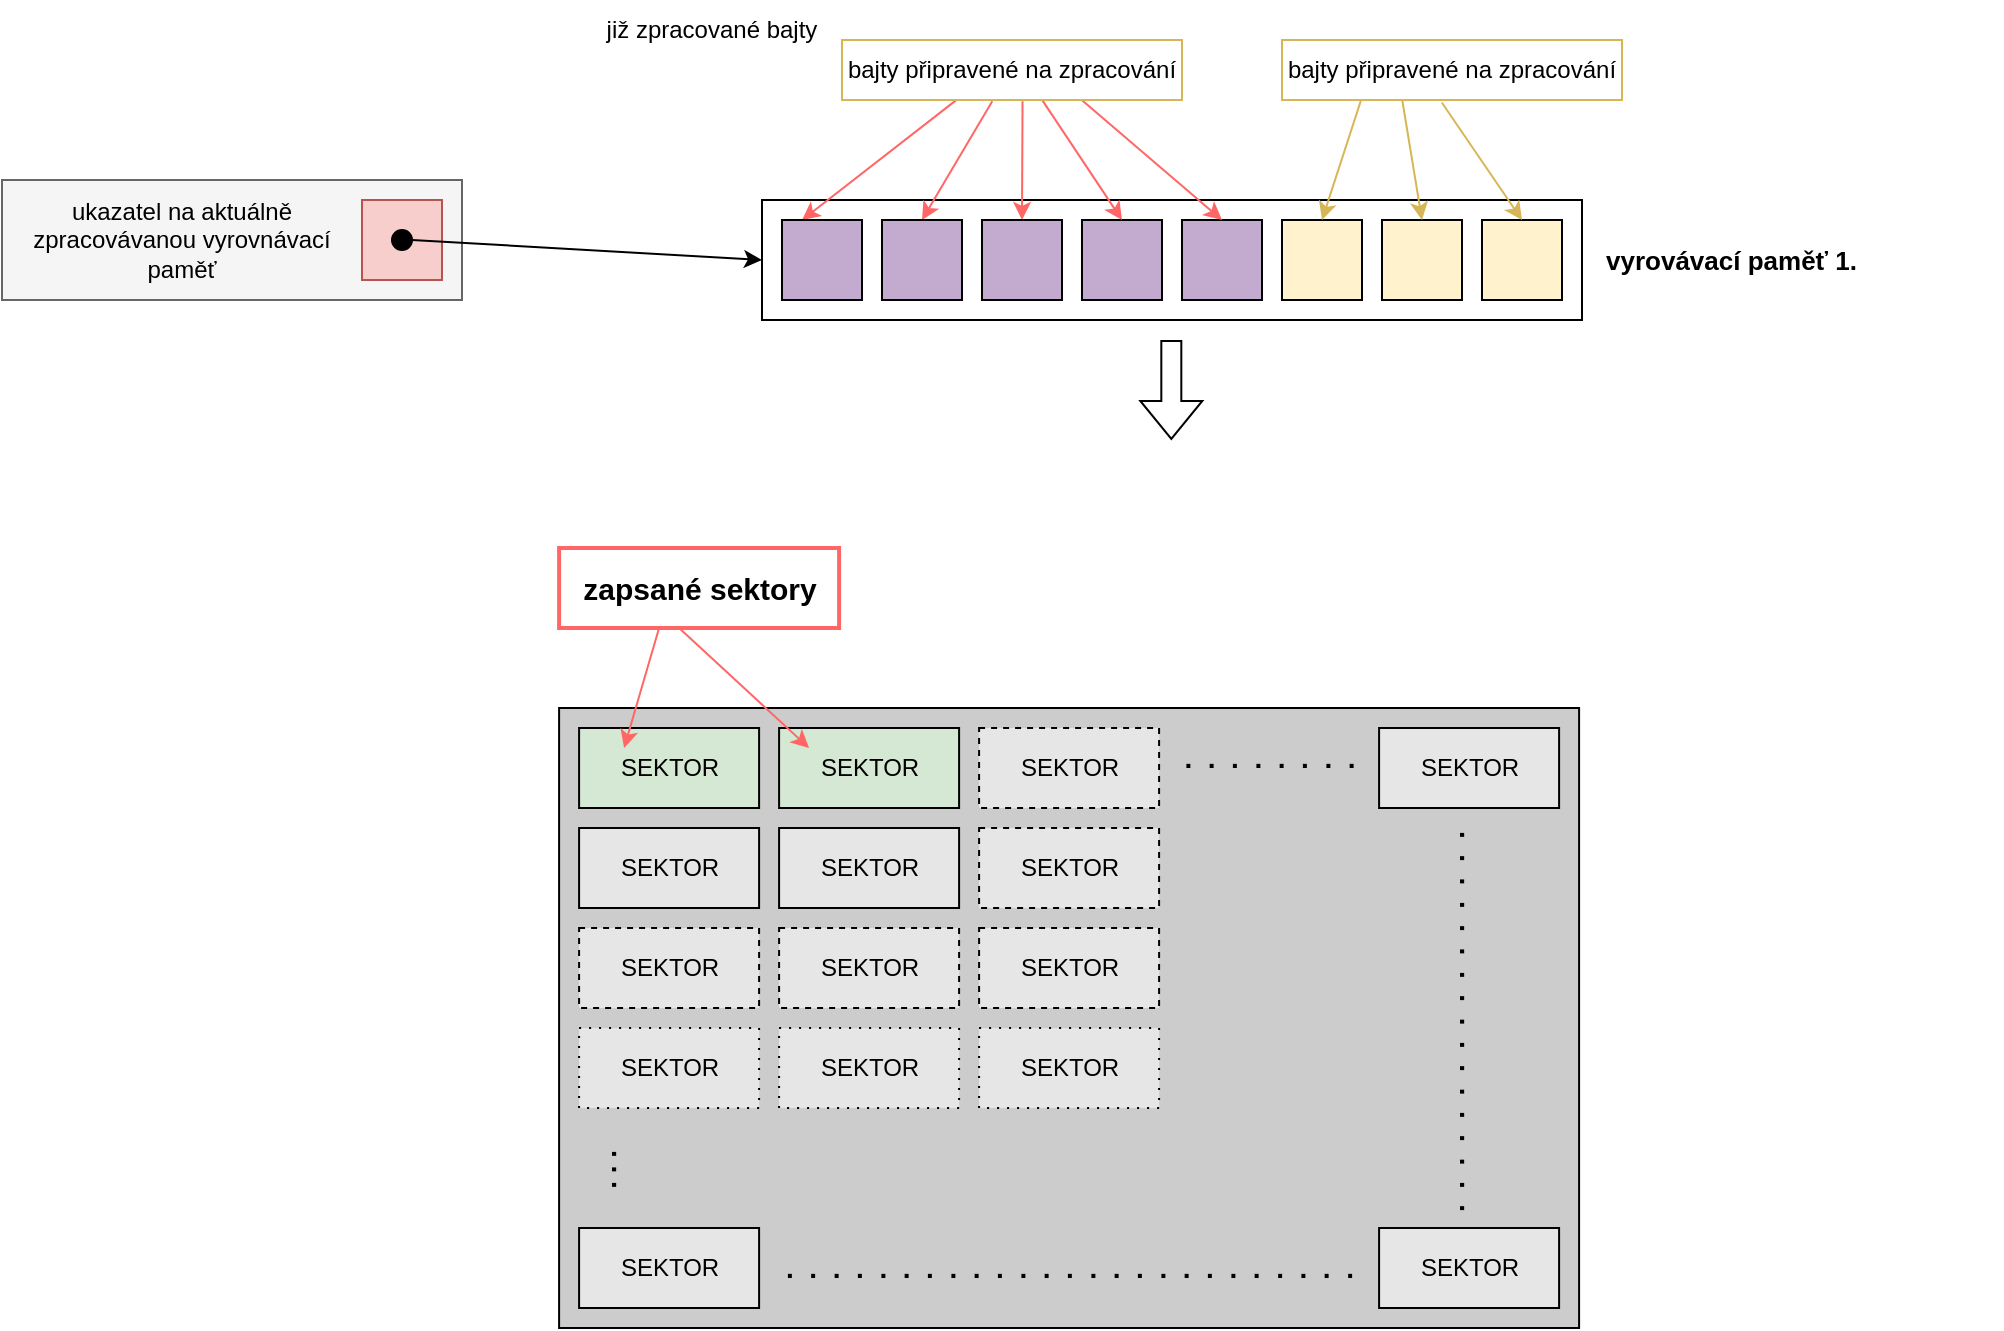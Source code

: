 <mxfile version="26.0.9">
  <diagram name="Page-1" id="LGPMgBIfTs9LsEEEOlJE">
    <mxGraphModel dx="989" dy="610" grid="1" gridSize="10" guides="1" tooltips="1" connect="1" arrows="1" fold="1" page="1" pageScale="1" pageWidth="1169" pageHeight="827" math="0" shadow="0">
      <root>
        <mxCell id="0" />
        <mxCell id="1" parent="0" />
        <mxCell id="0NhfyobeQGz_dx_P05Bh-1" value="" style="rounded=0;whiteSpace=wrap;html=1;" vertex="1" parent="1">
          <mxGeometry x="420" y="240" width="410" height="60" as="geometry" />
        </mxCell>
        <mxCell id="0NhfyobeQGz_dx_P05Bh-2" value="" style="rounded=0;whiteSpace=wrap;html=1;fillColor=#FFF2CC;strokeColor=#000000;" vertex="1" parent="1">
          <mxGeometry x="780" y="250" width="40" height="40" as="geometry" />
        </mxCell>
        <mxCell id="0NhfyobeQGz_dx_P05Bh-3" value="" style="rounded=0;whiteSpace=wrap;html=1;fillColor=#FFF2CC;strokeColor=#000000;" vertex="1" parent="1">
          <mxGeometry x="680" y="250" width="40" height="40" as="geometry" />
        </mxCell>
        <mxCell id="0NhfyobeQGz_dx_P05Bh-4" value="" style="rounded=0;whiteSpace=wrap;html=1;fillColor=#FFF2CC;strokeColor=#000000;" vertex="1" parent="1">
          <mxGeometry x="730" y="250" width="40" height="40" as="geometry" />
        </mxCell>
        <mxCell id="0NhfyobeQGz_dx_P05Bh-6" value="" style="rounded=0;whiteSpace=wrap;html=1;fillColor=#C3ABD0;strokeColor=#000000;" vertex="1" parent="1">
          <mxGeometry x="630" y="250" width="40" height="40" as="geometry" />
        </mxCell>
        <mxCell id="0NhfyobeQGz_dx_P05Bh-10" value="" style="endArrow=classic;html=1;rounded=0;entryX=0.25;entryY=0;entryDx=0;entryDy=0;fillColor=#f8cecc;strokeColor=#FF6666;exitX=0.335;exitY=1.006;exitDx=0;exitDy=0;exitPerimeter=0;" edge="1" parent="1" source="0NhfyobeQGz_dx_P05Bh-37">
          <mxGeometry width="50" height="50" relative="1" as="geometry">
            <mxPoint x="500" y="190" as="sourcePoint" />
            <mxPoint x="440.0" y="250" as="targetPoint" />
          </mxGeometry>
        </mxCell>
        <mxCell id="0NhfyobeQGz_dx_P05Bh-11" value="" style="endArrow=classic;html=1;rounded=0;entryX=0.5;entryY=0;entryDx=0;entryDy=0;fillColor=#f8cecc;strokeColor=#FF6666;exitX=0.442;exitY=1.019;exitDx=0;exitDy=0;exitPerimeter=0;" edge="1" parent="1" target="0NhfyobeQGz_dx_P05Bh-32" source="0NhfyobeQGz_dx_P05Bh-37">
          <mxGeometry width="50" height="50" relative="1" as="geometry">
            <mxPoint x="520" y="190" as="sourcePoint" />
            <mxPoint x="490.0" y="250" as="targetPoint" />
          </mxGeometry>
        </mxCell>
        <mxCell id="0NhfyobeQGz_dx_P05Bh-12" value="" style="endArrow=classic;html=1;rounded=0;entryX=0.5;entryY=0;entryDx=0;entryDy=0;fillColor=#f8cecc;strokeColor=#FF6666;exitX=0.531;exitY=1.019;exitDx=0;exitDy=0;exitPerimeter=0;" edge="1" parent="1" source="0NhfyobeQGz_dx_P05Bh-37" target="0NhfyobeQGz_dx_P05Bh-33">
          <mxGeometry width="50" height="50" relative="1" as="geometry">
            <mxPoint x="540" y="190" as="sourcePoint" />
            <mxPoint x="540" y="250" as="targetPoint" />
          </mxGeometry>
        </mxCell>
        <mxCell id="0NhfyobeQGz_dx_P05Bh-13" value="již zpracované bajty" style="text;html=1;align=center;verticalAlign=middle;whiteSpace=wrap;rounded=0;" vertex="1" parent="1">
          <mxGeometry x="330" y="140" width="130" height="30" as="geometry" />
        </mxCell>
        <mxCell id="0NhfyobeQGz_dx_P05Bh-17" value="" style="endArrow=classic;html=1;rounded=0;exitX=0.234;exitY=0.976;exitDx=0;exitDy=0;entryX=0.5;entryY=0;entryDx=0;entryDy=0;fillColor=#fff2cc;strokeColor=#d6b656;exitPerimeter=0;" edge="1" parent="1" source="0NhfyobeQGz_dx_P05Bh-20" target="0NhfyobeQGz_dx_P05Bh-3">
          <mxGeometry width="50" height="50" relative="1" as="geometry">
            <mxPoint x="701.42" y="191.38" as="sourcePoint" />
            <mxPoint x="720" y="300" as="targetPoint" />
          </mxGeometry>
        </mxCell>
        <mxCell id="0NhfyobeQGz_dx_P05Bh-18" value="" style="endArrow=classic;html=1;rounded=0;exitX=0.354;exitY=1.012;exitDx=0;exitDy=0;entryX=0.5;entryY=0;entryDx=0;entryDy=0;fillColor=#fff2cc;strokeColor=#d6b656;exitPerimeter=0;" edge="1" parent="1" source="0NhfyobeQGz_dx_P05Bh-20" target="0NhfyobeQGz_dx_P05Bh-4">
          <mxGeometry width="50" height="50" relative="1" as="geometry">
            <mxPoint x="725" y="190" as="sourcePoint" />
            <mxPoint x="710" y="260" as="targetPoint" />
          </mxGeometry>
        </mxCell>
        <mxCell id="0NhfyobeQGz_dx_P05Bh-19" value="" style="endArrow=classic;html=1;rounded=0;exitX=0.47;exitY=1.042;exitDx=0;exitDy=0;entryX=0.5;entryY=0;entryDx=0;entryDy=0;fillColor=#fff2cc;strokeColor=#d6b656;exitPerimeter=0;" edge="1" parent="1" source="0NhfyobeQGz_dx_P05Bh-20" target="0NhfyobeQGz_dx_P05Bh-2">
          <mxGeometry width="50" height="50" relative="1" as="geometry">
            <mxPoint x="770" y="190" as="sourcePoint" />
            <mxPoint x="760" y="260" as="targetPoint" />
          </mxGeometry>
        </mxCell>
        <mxCell id="0NhfyobeQGz_dx_P05Bh-20" value="bajty připravené na zpracování" style="rounded=0;whiteSpace=wrap;html=1;strokeColor=#D6B656;" vertex="1" parent="1">
          <mxGeometry x="680" y="160" width="170" height="30" as="geometry" />
        </mxCell>
        <mxCell id="0NhfyobeQGz_dx_P05Bh-21" value="&lt;font style=&quot;font-size: 13px;&quot;&gt;&lt;b&gt;vyrovávací paměť 1.&lt;/b&gt;&lt;/font&gt;" style="text;html=1;align=left;verticalAlign=middle;whiteSpace=wrap;rounded=0;" vertex="1" parent="1">
          <mxGeometry x="840" y="255" width="200" height="30" as="geometry" />
        </mxCell>
        <mxCell id="0NhfyobeQGz_dx_P05Bh-22" value="" style="rounded=0;whiteSpace=wrap;html=1;fillColor=#f5f5f5;fontColor=#333333;strokeColor=#666666;" vertex="1" parent="1">
          <mxGeometry x="40" y="230" width="230" height="60" as="geometry" />
        </mxCell>
        <mxCell id="0NhfyobeQGz_dx_P05Bh-23" value="ukazatel na aktuálně zpracovávanou vyrovnávací paměť" style="text;html=1;align=center;verticalAlign=middle;whiteSpace=wrap;rounded=0;" vertex="1" parent="1">
          <mxGeometry x="50" y="230" width="160" height="60" as="geometry" />
        </mxCell>
        <mxCell id="0NhfyobeQGz_dx_P05Bh-24" value="" style="rounded=0;whiteSpace=wrap;html=1;fillColor=#f8cecc;strokeColor=#b85450;" vertex="1" parent="1">
          <mxGeometry x="220" y="240" width="40" height="40" as="geometry" />
        </mxCell>
        <mxCell id="0NhfyobeQGz_dx_P05Bh-25" value="" style="ellipse;whiteSpace=wrap;html=1;aspect=fixed;fillColor=#000000;" vertex="1" parent="1">
          <mxGeometry x="235" y="255" width="10" height="10" as="geometry" />
        </mxCell>
        <mxCell id="0NhfyobeQGz_dx_P05Bh-26" value="" style="endArrow=classic;html=1;rounded=0;exitX=1;exitY=0.5;exitDx=0;exitDy=0;entryX=0;entryY=0.5;entryDx=0;entryDy=0;" edge="1" parent="1" source="0NhfyobeQGz_dx_P05Bh-25" target="0NhfyobeQGz_dx_P05Bh-1">
          <mxGeometry width="50" height="50" relative="1" as="geometry">
            <mxPoint x="190" y="290" as="sourcePoint" />
            <mxPoint x="380" y="250" as="targetPoint" />
          </mxGeometry>
        </mxCell>
        <mxCell id="0NhfyobeQGz_dx_P05Bh-27" value="" style="shape=flexArrow;endArrow=classic;html=1;rounded=0;" edge="1" parent="1">
          <mxGeometry width="50" height="50" relative="1" as="geometry">
            <mxPoint x="624.66" y="310" as="sourcePoint" />
            <mxPoint x="624.66" y="360" as="targetPoint" />
          </mxGeometry>
        </mxCell>
        <mxCell id="0NhfyobeQGz_dx_P05Bh-28" value="" style="rounded=0;whiteSpace=wrap;html=1;fillColor=#C3ABD0;strokeColor=#000000;" vertex="1" parent="1">
          <mxGeometry x="430" y="250" width="40" height="40" as="geometry" />
        </mxCell>
        <mxCell id="0NhfyobeQGz_dx_P05Bh-32" value="" style="rounded=0;whiteSpace=wrap;html=1;fillColor=#C3ABD0;strokeColor=#000000;" vertex="1" parent="1">
          <mxGeometry x="480" y="250" width="40" height="40" as="geometry" />
        </mxCell>
        <mxCell id="0NhfyobeQGz_dx_P05Bh-33" value="" style="rounded=0;whiteSpace=wrap;html=1;fillColor=#C3ABD0;strokeColor=#000000;" vertex="1" parent="1">
          <mxGeometry x="530" y="250" width="40" height="40" as="geometry" />
        </mxCell>
        <mxCell id="0NhfyobeQGz_dx_P05Bh-34" value="" style="rounded=0;whiteSpace=wrap;html=1;fillColor=#C3ABD0;strokeColor=#000000;" vertex="1" parent="1">
          <mxGeometry x="580" y="250" width="40" height="40" as="geometry" />
        </mxCell>
        <mxCell id="0NhfyobeQGz_dx_P05Bh-35" value="" style="endArrow=classic;html=1;rounded=0;entryX=0.5;entryY=0;entryDx=0;entryDy=0;fillColor=#f8cecc;strokeColor=#FF6666;exitX=0.588;exitY=0.994;exitDx=0;exitDy=0;exitPerimeter=0;" edge="1" parent="1" source="0NhfyobeQGz_dx_P05Bh-37" target="0NhfyobeQGz_dx_P05Bh-34">
          <mxGeometry width="50" height="50" relative="1" as="geometry">
            <mxPoint x="560" y="190" as="sourcePoint" />
            <mxPoint x="600" y="250" as="targetPoint" />
          </mxGeometry>
        </mxCell>
        <mxCell id="0NhfyobeQGz_dx_P05Bh-36" value="" style="endArrow=classic;html=1;rounded=0;entryX=0.5;entryY=0;entryDx=0;entryDy=0;fillColor=#f8cecc;strokeColor=#FF6666;exitX=0.706;exitY=1.006;exitDx=0;exitDy=0;exitPerimeter=0;" edge="1" parent="1" source="0NhfyobeQGz_dx_P05Bh-37" target="0NhfyobeQGz_dx_P05Bh-6">
          <mxGeometry width="50" height="50" relative="1" as="geometry">
            <mxPoint x="580" y="190" as="sourcePoint" />
            <mxPoint x="660" y="230" as="targetPoint" />
          </mxGeometry>
        </mxCell>
        <mxCell id="0NhfyobeQGz_dx_P05Bh-37" value="bajty připravené na zpracování" style="rounded=0;whiteSpace=wrap;html=1;strokeColor=#D6B656;" vertex="1" parent="1">
          <mxGeometry x="460" y="160" width="170" height="30" as="geometry" />
        </mxCell>
        <mxCell id="0NhfyobeQGz_dx_P05Bh-38" value="" style="rounded=0;whiteSpace=wrap;html=1;fillColor=#CCCCCC;" vertex="1" parent="1">
          <mxGeometry x="318.55" y="494" width="510" height="310" as="geometry" />
        </mxCell>
        <mxCell id="0NhfyobeQGz_dx_P05Bh-39" value="" style="rounded=0;whiteSpace=wrap;html=1;fillColor=#d5e8d4;strokeColor=#000000;" vertex="1" parent="1">
          <mxGeometry x="328.55" y="504" width="90" height="40" as="geometry" />
        </mxCell>
        <mxCell id="0NhfyobeQGz_dx_P05Bh-40" value="" style="rounded=0;whiteSpace=wrap;html=1;fillColor=#d5e8d4;strokeColor=#000000;" vertex="1" parent="1">
          <mxGeometry x="428.55" y="504" width="90" height="40" as="geometry" />
        </mxCell>
        <mxCell id="0NhfyobeQGz_dx_P05Bh-42" value="" style="rounded=0;whiteSpace=wrap;html=1;fillColor=#E6E6E6;" vertex="1" parent="1">
          <mxGeometry x="328.55" y="554" width="90" height="40" as="geometry" />
        </mxCell>
        <mxCell id="0NhfyobeQGz_dx_P05Bh-46" value="" style="rounded=0;whiteSpace=wrap;html=1;dashed=1;fillColor=#E6E6E6;" vertex="1" parent="1">
          <mxGeometry x="428.55" y="604" width="90" height="40" as="geometry" />
        </mxCell>
        <mxCell id="0NhfyobeQGz_dx_P05Bh-47" value="" style="rounded=0;whiteSpace=wrap;html=1;dashed=1;fillColor=#E6E6E6;" vertex="1" parent="1">
          <mxGeometry x="328.55" y="604" width="90" height="40" as="geometry" />
        </mxCell>
        <mxCell id="0NhfyobeQGz_dx_P05Bh-53" value="" style="rounded=0;whiteSpace=wrap;html=1;dashed=1;dashPattern=1 4;fillColor=#E6E6E6;" vertex="1" parent="1">
          <mxGeometry x="428.55" y="654" width="90" height="40" as="geometry" />
        </mxCell>
        <mxCell id="0NhfyobeQGz_dx_P05Bh-55" value="" style="rounded=0;whiteSpace=wrap;html=1;dashed=1;dashPattern=1 4;fillColor=#E6E6E6;" vertex="1" parent="1">
          <mxGeometry x="328.55" y="654" width="90" height="40" as="geometry" />
        </mxCell>
        <mxCell id="0NhfyobeQGz_dx_P05Bh-56" value="" style="rounded=0;whiteSpace=wrap;html=1;dashed=1;dashPattern=1 4;fillColor=#E6E6E6;" vertex="1" parent="1">
          <mxGeometry x="528.55" y="654" width="90" height="40" as="geometry" />
        </mxCell>
        <mxCell id="0NhfyobeQGz_dx_P05Bh-57" value="SEKTOR" style="text;html=1;align=center;verticalAlign=middle;whiteSpace=wrap;rounded=0;" vertex="1" parent="1">
          <mxGeometry x="343.55" y="509" width="60" height="30" as="geometry" />
        </mxCell>
        <mxCell id="0NhfyobeQGz_dx_P05Bh-58" value="SEKTOR" style="text;html=1;align=center;verticalAlign=middle;whiteSpace=wrap;rounded=0;" vertex="1" parent="1">
          <mxGeometry x="443.55" y="509" width="60" height="30" as="geometry" />
        </mxCell>
        <mxCell id="0NhfyobeQGz_dx_P05Bh-60" value="SEKTOR" style="text;html=1;align=center;verticalAlign=middle;whiteSpace=wrap;rounded=0;" vertex="1" parent="1">
          <mxGeometry x="343.55" y="559" width="60" height="30" as="geometry" />
        </mxCell>
        <mxCell id="0NhfyobeQGz_dx_P05Bh-64" value="SEKTOR" style="text;html=1;align=center;verticalAlign=middle;whiteSpace=wrap;rounded=0;" vertex="1" parent="1">
          <mxGeometry x="443.55" y="609" width="60" height="30" as="geometry" />
        </mxCell>
        <mxCell id="0NhfyobeQGz_dx_P05Bh-65" value="SEKTOR" style="text;html=1;align=center;verticalAlign=middle;whiteSpace=wrap;rounded=0;" vertex="1" parent="1">
          <mxGeometry x="343.55" y="609" width="60" height="30" as="geometry" />
        </mxCell>
        <mxCell id="0NhfyobeQGz_dx_P05Bh-66" value="SEKTOR" style="text;html=1;align=center;verticalAlign=middle;whiteSpace=wrap;rounded=0;" vertex="1" parent="1">
          <mxGeometry x="343.55" y="659" width="60" height="30" as="geometry" />
        </mxCell>
        <mxCell id="0NhfyobeQGz_dx_P05Bh-67" value="SEKTOR" style="text;html=1;align=center;verticalAlign=middle;whiteSpace=wrap;rounded=0;" vertex="1" parent="1">
          <mxGeometry x="443.55" y="659" width="60" height="30" as="geometry" />
        </mxCell>
        <mxCell id="0NhfyobeQGz_dx_P05Bh-68" value="SEKTOR" style="text;html=1;align=center;verticalAlign=middle;whiteSpace=wrap;rounded=0;" vertex="1" parent="1">
          <mxGeometry x="543.55" y="659" width="60" height="30" as="geometry" />
        </mxCell>
        <mxCell id="0NhfyobeQGz_dx_P05Bh-69" value="" style="group" vertex="1" connectable="0" parent="1">
          <mxGeometry x="528.55" y="604" width="90" height="40" as="geometry" />
        </mxCell>
        <mxCell id="0NhfyobeQGz_dx_P05Bh-45" value="" style="rounded=0;whiteSpace=wrap;html=1;dashed=1;fillColor=#E6E6E6;" vertex="1" parent="0NhfyobeQGz_dx_P05Bh-69">
          <mxGeometry width="90" height="40" as="geometry" />
        </mxCell>
        <mxCell id="0NhfyobeQGz_dx_P05Bh-63" value="SEKTOR" style="text;html=1;align=center;verticalAlign=middle;whiteSpace=wrap;rounded=0;" vertex="1" parent="0NhfyobeQGz_dx_P05Bh-69">
          <mxGeometry x="15" y="5" width="60" height="30" as="geometry" />
        </mxCell>
        <mxCell id="0NhfyobeQGz_dx_P05Bh-70" value="" style="group" vertex="1" connectable="0" parent="1">
          <mxGeometry x="528.55" y="554" width="90" height="40" as="geometry" />
        </mxCell>
        <mxCell id="0NhfyobeQGz_dx_P05Bh-71" value="" style="rounded=0;whiteSpace=wrap;html=1;dashed=1;fillColor=#E6E6E6;" vertex="1" parent="0NhfyobeQGz_dx_P05Bh-70">
          <mxGeometry width="90" height="40" as="geometry" />
        </mxCell>
        <mxCell id="0NhfyobeQGz_dx_P05Bh-72" value="SEKTOR" style="text;html=1;align=center;verticalAlign=middle;whiteSpace=wrap;rounded=0;" vertex="1" parent="0NhfyobeQGz_dx_P05Bh-70">
          <mxGeometry x="15" y="5" width="60" height="30" as="geometry" />
        </mxCell>
        <mxCell id="0NhfyobeQGz_dx_P05Bh-73" value="" style="group" vertex="1" connectable="0" parent="1">
          <mxGeometry x="528.55" y="504" width="90" height="40" as="geometry" />
        </mxCell>
        <mxCell id="0NhfyobeQGz_dx_P05Bh-74" value="" style="rounded=0;whiteSpace=wrap;html=1;dashed=1;fillColor=#E6E6E6;" vertex="1" parent="0NhfyobeQGz_dx_P05Bh-73">
          <mxGeometry width="90" height="40" as="geometry" />
        </mxCell>
        <mxCell id="0NhfyobeQGz_dx_P05Bh-75" value="SEKTOR" style="text;html=1;align=center;verticalAlign=middle;whiteSpace=wrap;rounded=0;" vertex="1" parent="0NhfyobeQGz_dx_P05Bh-73">
          <mxGeometry x="15" y="5" width="60" height="30" as="geometry" />
        </mxCell>
        <mxCell id="0NhfyobeQGz_dx_P05Bh-77" value="" style="group" vertex="1" connectable="0" parent="1">
          <mxGeometry x="728.55" y="754" width="90" height="40" as="geometry" />
        </mxCell>
        <mxCell id="0NhfyobeQGz_dx_P05Bh-43" value="" style="rounded=0;whiteSpace=wrap;html=1;fillColor=#E6E6E6;" vertex="1" parent="0NhfyobeQGz_dx_P05Bh-77">
          <mxGeometry width="90" height="40" as="geometry" />
        </mxCell>
        <mxCell id="0NhfyobeQGz_dx_P05Bh-61" value="SEKTOR" style="text;html=1;align=center;verticalAlign=middle;whiteSpace=wrap;rounded=0;" vertex="1" parent="0NhfyobeQGz_dx_P05Bh-77">
          <mxGeometry x="15" y="5" width="60" height="30" as="geometry" />
        </mxCell>
        <mxCell id="0NhfyobeQGz_dx_P05Bh-78" value="" style="group" vertex="1" connectable="0" parent="1">
          <mxGeometry x="728.55" y="504" width="90" height="40" as="geometry" />
        </mxCell>
        <mxCell id="0NhfyobeQGz_dx_P05Bh-79" value="" style="rounded=0;whiteSpace=wrap;html=1;fillColor=#E6E6E6;" vertex="1" parent="0NhfyobeQGz_dx_P05Bh-78">
          <mxGeometry width="90" height="40" as="geometry" />
        </mxCell>
        <mxCell id="0NhfyobeQGz_dx_P05Bh-80" value="SEKTOR" style="text;html=1;align=center;verticalAlign=middle;whiteSpace=wrap;rounded=0;" vertex="1" parent="0NhfyobeQGz_dx_P05Bh-78">
          <mxGeometry x="15" y="5" width="60" height="30" as="geometry" />
        </mxCell>
        <mxCell id="0NhfyobeQGz_dx_P05Bh-81" value="" style="group" vertex="1" connectable="0" parent="1">
          <mxGeometry x="328.55" y="754" width="90" height="40" as="geometry" />
        </mxCell>
        <mxCell id="0NhfyobeQGz_dx_P05Bh-82" value="" style="rounded=0;whiteSpace=wrap;html=1;fillColor=#E6E6E6;" vertex="1" parent="0NhfyobeQGz_dx_P05Bh-81">
          <mxGeometry width="90" height="40" as="geometry" />
        </mxCell>
        <mxCell id="0NhfyobeQGz_dx_P05Bh-83" value="SEKTOR" style="text;html=1;align=center;verticalAlign=middle;whiteSpace=wrap;rounded=0;" vertex="1" parent="0NhfyobeQGz_dx_P05Bh-81">
          <mxGeometry x="15" y="5" width="60" height="30" as="geometry" />
        </mxCell>
        <mxCell id="0NhfyobeQGz_dx_P05Bh-85" value="" style="group" vertex="1" connectable="0" parent="1">
          <mxGeometry x="428.55" y="554" width="90" height="40" as="geometry" />
        </mxCell>
        <mxCell id="0NhfyobeQGz_dx_P05Bh-86" value="" style="rounded=0;whiteSpace=wrap;html=1;fillColor=#E6E6E6;" vertex="1" parent="0NhfyobeQGz_dx_P05Bh-85">
          <mxGeometry width="90" height="40" as="geometry" />
        </mxCell>
        <mxCell id="0NhfyobeQGz_dx_P05Bh-87" value="SEKTOR" style="text;html=1;align=center;verticalAlign=middle;whiteSpace=wrap;rounded=0;" vertex="1" parent="0NhfyobeQGz_dx_P05Bh-85">
          <mxGeometry x="15" y="5" width="60" height="30" as="geometry" />
        </mxCell>
        <mxCell id="0NhfyobeQGz_dx_P05Bh-89" value="&lt;font style=&quot;font-size: 14px;&quot;&gt;&lt;b&gt;. . .&lt;/b&gt;&lt;/font&gt;" style="text;html=1;align=center;verticalAlign=middle;whiteSpace=wrap;rounded=0;rotation=90;" vertex="1" parent="1">
          <mxGeometry x="318.55" y="714" width="62.5" height="20" as="geometry" />
        </mxCell>
        <mxCell id="0NhfyobeQGz_dx_P05Bh-90" value="&lt;font style=&quot;font-size: 14px;&quot;&gt;&lt;b&gt;.&amp;nbsp; .&amp;nbsp; .&amp;nbsp; .&amp;nbsp; .&amp;nbsp; .&amp;nbsp; .&amp;nbsp; .&lt;/b&gt;&lt;/font&gt;" style="text;html=1;align=center;verticalAlign=middle;whiteSpace=wrap;rounded=0;rotation=0;" vertex="1" parent="1">
          <mxGeometry x="618.55" y="509" width="110" height="20" as="geometry" />
        </mxCell>
        <mxCell id="0NhfyobeQGz_dx_P05Bh-91" value="&lt;span style=&quot;font-size: 14px;&quot;&gt;&lt;b&gt;.&amp;nbsp; .&amp;nbsp; .&amp;nbsp; .&amp;nbsp; .&amp;nbsp; .&amp;nbsp; .&amp;nbsp; .&amp;nbsp; .&amp;nbsp; .&amp;nbsp; .&amp;nbsp; .&amp;nbsp; .&amp;nbsp; .&amp;nbsp; .&amp;nbsp; .&amp;nbsp; .&lt;/b&gt;&lt;/span&gt;" style="text;html=1;align=center;verticalAlign=middle;whiteSpace=wrap;rounded=0;rotation=90;" vertex="1" parent="1">
          <mxGeometry x="665.67" y="640.32" width="215.78" height="20" as="geometry" />
        </mxCell>
        <mxCell id="0NhfyobeQGz_dx_P05Bh-92" value="&lt;span style=&quot;font-size: 14px;&quot;&gt;&lt;b&gt;.&amp;nbsp; .&amp;nbsp; .&amp;nbsp; .&amp;nbsp; .&amp;nbsp; .&amp;nbsp; .&amp;nbsp; .&amp;nbsp; .&amp;nbsp; .&amp;nbsp; .&amp;nbsp; .&amp;nbsp; .&amp;nbsp; .&amp;nbsp; .&amp;nbsp; .&amp;nbsp; .&amp;nbsp; .&amp;nbsp; .&amp;nbsp; .&amp;nbsp; .&amp;nbsp; .&amp;nbsp; .&amp;nbsp; .&amp;nbsp; .&lt;/b&gt;&lt;/span&gt;" style="text;html=1;align=center;verticalAlign=middle;whiteSpace=wrap;rounded=0;rotation=0;" vertex="1" parent="1">
          <mxGeometry x="418.55" y="764" width="310" height="20" as="geometry" />
        </mxCell>
        <mxCell id="0NhfyobeQGz_dx_P05Bh-93" value="" style="endArrow=classic;html=1;rounded=0;entryX=0.25;entryY=0;entryDx=0;entryDy=0;strokeColor=#FF6666;" edge="1" parent="1">
          <mxGeometry width="50" height="50" relative="1" as="geometry">
            <mxPoint x="368.55" y="454" as="sourcePoint" />
            <mxPoint x="351.05" y="514" as="targetPoint" />
          </mxGeometry>
        </mxCell>
        <mxCell id="0NhfyobeQGz_dx_P05Bh-94" value="" style="endArrow=classic;html=1;rounded=0;entryX=0.25;entryY=0;entryDx=0;entryDy=0;strokeColor=#FF6666;" edge="1" parent="1">
          <mxGeometry width="50" height="50" relative="1" as="geometry">
            <mxPoint x="378.55" y="454" as="sourcePoint" />
            <mxPoint x="443.55" y="514" as="targetPoint" />
          </mxGeometry>
        </mxCell>
        <mxCell id="0NhfyobeQGz_dx_P05Bh-95" value="&lt;font style=&quot;font-size: 15px;&quot;&gt;&lt;b&gt;zapsané sektory&lt;/b&gt;&lt;/font&gt;" style="rounded=0;whiteSpace=wrap;html=1;strokeColor=#FF6666;strokeWidth=2;" vertex="1" parent="1">
          <mxGeometry x="318.55" y="414" width="140" height="40" as="geometry" />
        </mxCell>
      </root>
    </mxGraphModel>
  </diagram>
</mxfile>
